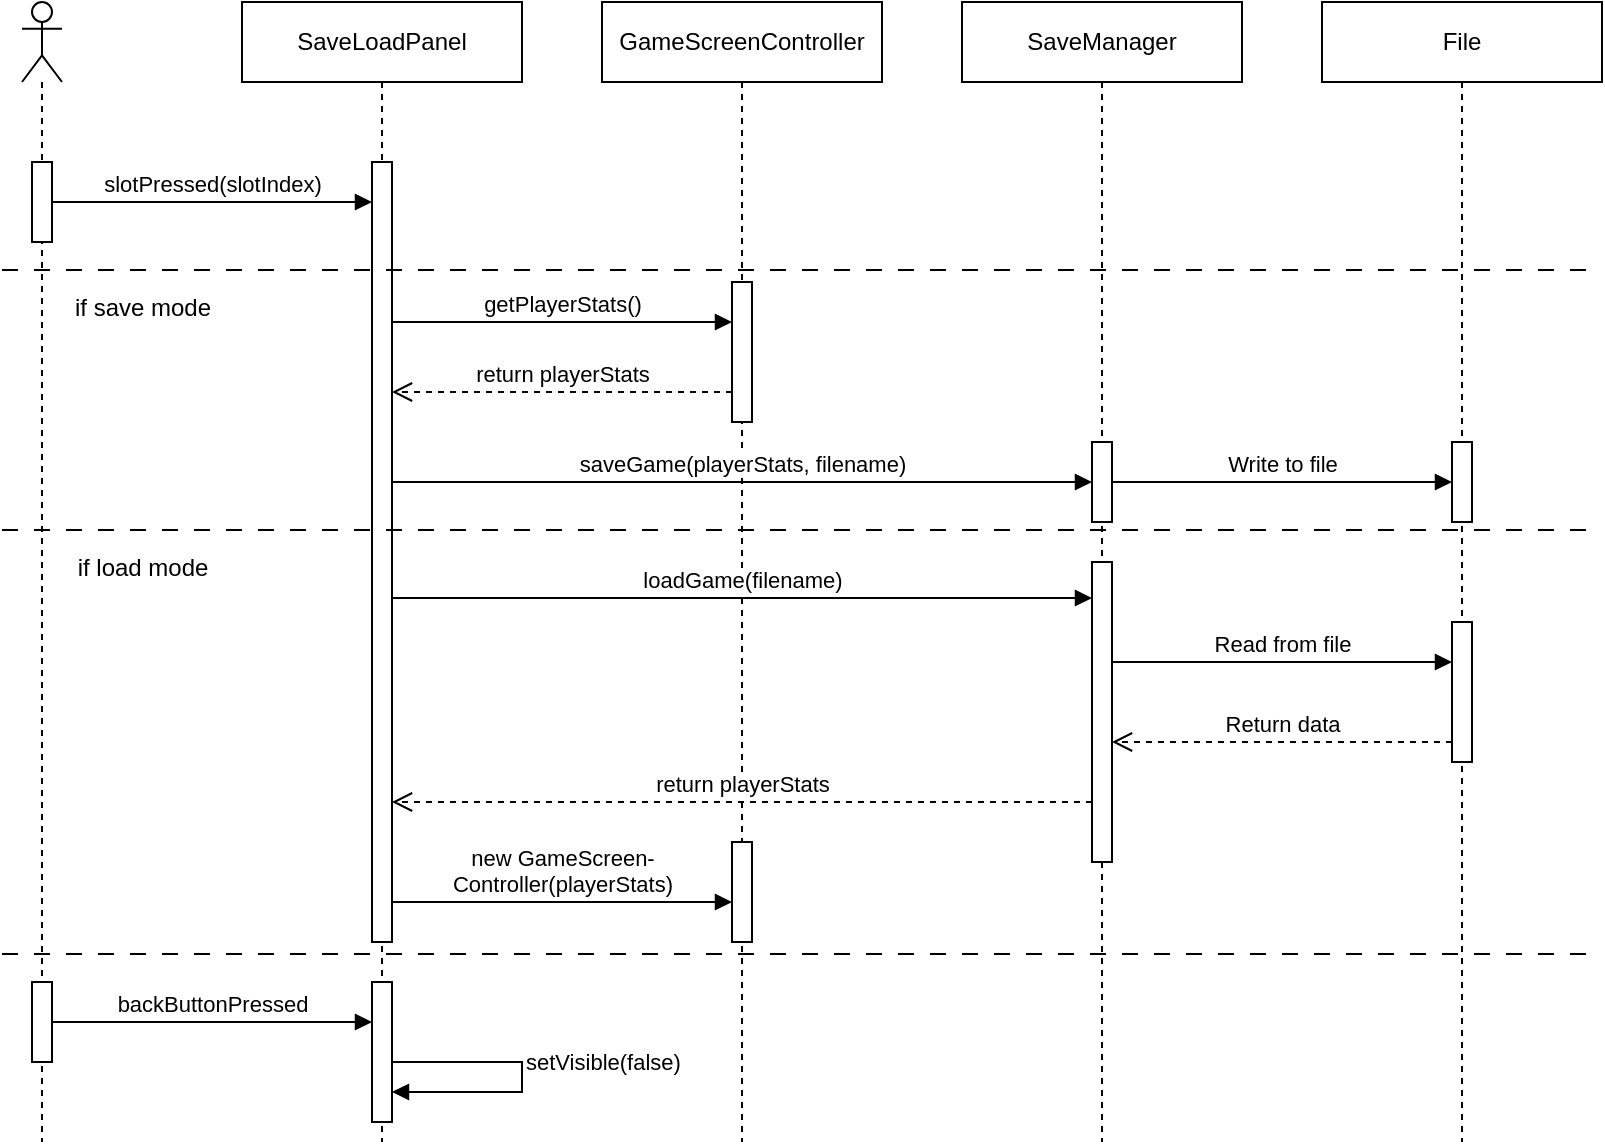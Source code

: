 <mxfile version="27.1.5">
  <diagram name="Page-1" id="orAvbQSQmHUDCHo70LKo">
    <mxGraphModel dx="830" dy="443" grid="1" gridSize="10" guides="1" tooltips="1" connect="1" arrows="1" fold="1" page="1" pageScale="1" pageWidth="850" pageHeight="1100" math="0" shadow="0">
      <root>
        <mxCell id="0" />
        <mxCell id="1" parent="0" />
        <mxCell id="3qFaxTtZR_sUx9hn0ahr-9" value="" style="shape=umlLifeline;perimeter=lifelinePerimeter;whiteSpace=wrap;html=1;container=1;dropTarget=0;collapsible=0;recursiveResize=0;outlineConnect=0;portConstraint=eastwest;newEdgeStyle={&quot;curved&quot;:0,&quot;rounded&quot;:0};participant=umlActor;" vertex="1" parent="1">
          <mxGeometry x="130" y="120" width="20" height="570" as="geometry" />
        </mxCell>
        <mxCell id="3qFaxTtZR_sUx9hn0ahr-14" value="" style="html=1;points=[[0,0,0,0,5],[0,1,0,0,-5],[1,0,0,0,5],[1,1,0,0,-5]];perimeter=orthogonalPerimeter;outlineConnect=0;targetShapes=umlLifeline;portConstraint=eastwest;newEdgeStyle={&quot;curved&quot;:0,&quot;rounded&quot;:0};" vertex="1" parent="3qFaxTtZR_sUx9hn0ahr-9">
          <mxGeometry x="5" y="80" width="10" height="40" as="geometry" />
        </mxCell>
        <mxCell id="3qFaxTtZR_sUx9hn0ahr-65" value="" style="html=1;points=[[0,0,0,0,5],[0,1,0,0,-5],[1,0,0,0,5],[1,1,0,0,-5]];perimeter=orthogonalPerimeter;outlineConnect=0;targetShapes=umlLifeline;portConstraint=eastwest;newEdgeStyle={&quot;curved&quot;:0,&quot;rounded&quot;:0};" vertex="1" parent="3qFaxTtZR_sUx9hn0ahr-9">
          <mxGeometry x="5" y="490" width="10" height="40" as="geometry" />
        </mxCell>
        <mxCell id="3qFaxTtZR_sUx9hn0ahr-11" value="SaveLoadPanel" style="shape=umlLifeline;perimeter=lifelinePerimeter;whiteSpace=wrap;html=1;container=1;dropTarget=0;collapsible=0;recursiveResize=0;outlineConnect=0;portConstraint=eastwest;newEdgeStyle={&quot;curved&quot;:0,&quot;rounded&quot;:0};" vertex="1" parent="1">
          <mxGeometry x="240" y="120" width="140" height="570" as="geometry" />
        </mxCell>
        <mxCell id="3qFaxTtZR_sUx9hn0ahr-41" value="" style="html=1;points=[[0,0,0,0,5],[0,1,0,0,-5],[1,0,0,0,5],[1,1,0,0,-5]];perimeter=orthogonalPerimeter;outlineConnect=0;targetShapes=umlLifeline;portConstraint=eastwest;newEdgeStyle={&quot;curved&quot;:0,&quot;rounded&quot;:0};" vertex="1" parent="3qFaxTtZR_sUx9hn0ahr-11">
          <mxGeometry x="65" y="80" width="10" height="390" as="geometry" />
        </mxCell>
        <mxCell id="3qFaxTtZR_sUx9hn0ahr-66" value="" style="html=1;points=[[0,0,0,0,5],[0,1,0,0,-5],[1,0,0,0,5],[1,1,0,0,-5]];perimeter=orthogonalPerimeter;outlineConnect=0;targetShapes=umlLifeline;portConstraint=eastwest;newEdgeStyle={&quot;curved&quot;:0,&quot;rounded&quot;:0};" vertex="1" parent="3qFaxTtZR_sUx9hn0ahr-11">
          <mxGeometry x="65" y="490" width="10" height="70" as="geometry" />
        </mxCell>
        <mxCell id="3qFaxTtZR_sUx9hn0ahr-12" value="SaveManager" style="shape=umlLifeline;perimeter=lifelinePerimeter;whiteSpace=wrap;html=1;container=1;dropTarget=0;collapsible=0;recursiveResize=0;outlineConnect=0;portConstraint=eastwest;newEdgeStyle={&quot;curved&quot;:0,&quot;rounded&quot;:0};" vertex="1" parent="1">
          <mxGeometry x="600" y="120" width="140" height="570" as="geometry" />
        </mxCell>
        <mxCell id="3qFaxTtZR_sUx9hn0ahr-49" value="" style="html=1;points=[[0,0,0,0,5],[0,1,0,0,-5],[1,0,0,0,5],[1,1,0,0,-5]];perimeter=orthogonalPerimeter;outlineConnect=0;targetShapes=umlLifeline;portConstraint=eastwest;newEdgeStyle={&quot;curved&quot;:0,&quot;rounded&quot;:0};" vertex="1" parent="3qFaxTtZR_sUx9hn0ahr-12">
          <mxGeometry x="65" y="220" width="10" height="40" as="geometry" />
        </mxCell>
        <mxCell id="3qFaxTtZR_sUx9hn0ahr-55" value="" style="html=1;points=[[0,0,0,0,5],[0,1,0,0,-5],[1,0,0,0,5],[1,1,0,0,-5]];perimeter=orthogonalPerimeter;outlineConnect=0;targetShapes=umlLifeline;portConstraint=eastwest;newEdgeStyle={&quot;curved&quot;:0,&quot;rounded&quot;:0};" vertex="1" parent="3qFaxTtZR_sUx9hn0ahr-12">
          <mxGeometry x="65" y="280" width="10" height="150" as="geometry" />
        </mxCell>
        <mxCell id="3qFaxTtZR_sUx9hn0ahr-13" value="GameScreenController" style="shape=umlLifeline;perimeter=lifelinePerimeter;whiteSpace=wrap;html=1;container=1;dropTarget=0;collapsible=0;recursiveResize=0;outlineConnect=0;portConstraint=eastwest;newEdgeStyle={&quot;curved&quot;:0,&quot;rounded&quot;:0};" vertex="1" parent="1">
          <mxGeometry x="420" y="120" width="140" height="570" as="geometry" />
        </mxCell>
        <mxCell id="3qFaxTtZR_sUx9hn0ahr-45" value="" style="html=1;points=[[0,0,0,0,5],[0,1,0,0,-5],[1,0,0,0,5],[1,1,0,0,-5]];perimeter=orthogonalPerimeter;outlineConnect=0;targetShapes=umlLifeline;portConstraint=eastwest;newEdgeStyle={&quot;curved&quot;:0,&quot;rounded&quot;:0};" vertex="1" parent="3qFaxTtZR_sUx9hn0ahr-13">
          <mxGeometry x="65" y="140" width="10" height="70" as="geometry" />
        </mxCell>
        <mxCell id="3qFaxTtZR_sUx9hn0ahr-58" value="" style="html=1;points=[[0,0,0,0,5],[0,1,0,0,-5],[1,0,0,0,5],[1,1,0,0,-5]];perimeter=orthogonalPerimeter;outlineConnect=0;targetShapes=umlLifeline;portConstraint=eastwest;newEdgeStyle={&quot;curved&quot;:0,&quot;rounded&quot;:0};" vertex="1" parent="3qFaxTtZR_sUx9hn0ahr-13">
          <mxGeometry x="65" y="420" width="10" height="50" as="geometry" />
        </mxCell>
        <mxCell id="3qFaxTtZR_sUx9hn0ahr-15" value="File" style="shape=umlLifeline;perimeter=lifelinePerimeter;whiteSpace=wrap;html=1;container=1;dropTarget=0;collapsible=0;recursiveResize=0;outlineConnect=0;portConstraint=eastwest;newEdgeStyle={&quot;curved&quot;:0,&quot;rounded&quot;:0};" vertex="1" parent="1">
          <mxGeometry x="780" y="120" width="140" height="570" as="geometry" />
        </mxCell>
        <mxCell id="3qFaxTtZR_sUx9hn0ahr-51" value="" style="html=1;points=[[0,0,0,0,5],[0,1,0,0,-5],[1,0,0,0,5],[1,1,0,0,-5]];perimeter=orthogonalPerimeter;outlineConnect=0;targetShapes=umlLifeline;portConstraint=eastwest;newEdgeStyle={&quot;curved&quot;:0,&quot;rounded&quot;:0};" vertex="1" parent="3qFaxTtZR_sUx9hn0ahr-15">
          <mxGeometry x="65" y="220" width="10" height="40" as="geometry" />
        </mxCell>
        <mxCell id="3qFaxTtZR_sUx9hn0ahr-62" value="" style="html=1;points=[[0,0,0,0,5],[0,1,0,0,-5],[1,0,0,0,5],[1,1,0,0,-5]];perimeter=orthogonalPerimeter;outlineConnect=0;targetShapes=umlLifeline;portConstraint=eastwest;newEdgeStyle={&quot;curved&quot;:0,&quot;rounded&quot;:0};" vertex="1" parent="3qFaxTtZR_sUx9hn0ahr-15">
          <mxGeometry x="65" y="310" width="10" height="70" as="geometry" />
        </mxCell>
        <mxCell id="3qFaxTtZR_sUx9hn0ahr-42" value="slotPressed(slotIndex)" style="html=1;verticalAlign=bottom;endArrow=block;curved=0;rounded=0;" edge="1" parent="1" source="3qFaxTtZR_sUx9hn0ahr-14" target="3qFaxTtZR_sUx9hn0ahr-41">
          <mxGeometry width="80" relative="1" as="geometry">
            <mxPoint x="170" y="220" as="sourcePoint" />
            <mxPoint x="250" y="220" as="targetPoint" />
          </mxGeometry>
        </mxCell>
        <mxCell id="3qFaxTtZR_sUx9hn0ahr-43" value="if save mode" style="text;html=1;align=center;verticalAlign=middle;resizable=0;points=[];autosize=1;strokeColor=none;fillColor=none;" vertex="1" parent="1">
          <mxGeometry x="145" y="258" width="90" height="30" as="geometry" />
        </mxCell>
        <mxCell id="3qFaxTtZR_sUx9hn0ahr-44" value="" style="line;strokeWidth=1;fillColor=none;align=left;verticalAlign=middle;spacingTop=-1;spacingLeft=3;spacingRight=3;rotatable=0;labelPosition=right;points=[];portConstraint=eastwest;strokeColor=inherit;dashed=1;dashPattern=8 8;" vertex="1" parent="1">
          <mxGeometry x="120" y="250" width="800" height="8" as="geometry" />
        </mxCell>
        <mxCell id="3qFaxTtZR_sUx9hn0ahr-46" value="getPlayerStats()" style="html=1;verticalAlign=bottom;endArrow=block;curved=0;rounded=0;" edge="1" parent="1">
          <mxGeometry width="80" relative="1" as="geometry">
            <mxPoint x="315" y="280" as="sourcePoint" />
            <mxPoint x="485" y="280" as="targetPoint" />
            <Array as="points">
              <mxPoint x="440" y="280" />
            </Array>
          </mxGeometry>
        </mxCell>
        <mxCell id="3qFaxTtZR_sUx9hn0ahr-47" value="return playerStats" style="html=1;verticalAlign=bottom;endArrow=open;dashed=1;endSize=8;curved=0;rounded=0;" edge="1" parent="1">
          <mxGeometry relative="1" as="geometry">
            <mxPoint x="485" y="315" as="sourcePoint" />
            <mxPoint x="315" y="315" as="targetPoint" />
          </mxGeometry>
        </mxCell>
        <mxCell id="3qFaxTtZR_sUx9hn0ahr-50" value="saveGame(playerStats, filename)" style="html=1;verticalAlign=bottom;endArrow=block;curved=0;rounded=0;" edge="1" parent="1">
          <mxGeometry width="80" relative="1" as="geometry">
            <mxPoint x="315" y="360" as="sourcePoint" />
            <mxPoint x="665" y="360" as="targetPoint" />
          </mxGeometry>
        </mxCell>
        <mxCell id="3qFaxTtZR_sUx9hn0ahr-52" value="Write to file" style="html=1;verticalAlign=bottom;endArrow=block;curved=0;rounded=0;" edge="1" parent="1" target="3qFaxTtZR_sUx9hn0ahr-51">
          <mxGeometry width="80" relative="1" as="geometry">
            <mxPoint x="675" y="360" as="sourcePoint" />
            <mxPoint x="790" y="360" as="targetPoint" />
          </mxGeometry>
        </mxCell>
        <mxCell id="3qFaxTtZR_sUx9hn0ahr-53" value="" style="line;strokeWidth=1;fillColor=none;align=left;verticalAlign=middle;spacingTop=-1;spacingLeft=3;spacingRight=3;rotatable=0;labelPosition=right;points=[];portConstraint=eastwest;strokeColor=inherit;dashed=1;dashPattern=8 8;" vertex="1" parent="1">
          <mxGeometry x="120" y="380" width="800" height="8" as="geometry" />
        </mxCell>
        <mxCell id="3qFaxTtZR_sUx9hn0ahr-54" value="if load mode" style="text;html=1;align=center;verticalAlign=middle;resizable=0;points=[];autosize=1;strokeColor=none;fillColor=none;" vertex="1" parent="1">
          <mxGeometry x="145" y="388" width="90" height="30" as="geometry" />
        </mxCell>
        <mxCell id="3qFaxTtZR_sUx9hn0ahr-56" value="loadGame(filename)" style="html=1;verticalAlign=bottom;endArrow=block;curved=0;rounded=0;" edge="1" parent="1">
          <mxGeometry width="80" relative="1" as="geometry">
            <mxPoint x="315" y="418" as="sourcePoint" />
            <mxPoint x="665" y="418" as="targetPoint" />
          </mxGeometry>
        </mxCell>
        <mxCell id="3qFaxTtZR_sUx9hn0ahr-57" value="return playerStats" style="html=1;verticalAlign=bottom;endArrow=open;dashed=1;endSize=8;curved=0;rounded=0;" edge="1" parent="1">
          <mxGeometry relative="1" as="geometry">
            <mxPoint x="665" y="520" as="sourcePoint" />
            <mxPoint x="315" y="520" as="targetPoint" />
          </mxGeometry>
        </mxCell>
        <mxCell id="3qFaxTtZR_sUx9hn0ahr-59" value="new GameScreen-&lt;div&gt;Controller(playerStats)&lt;/div&gt;" style="html=1;verticalAlign=bottom;endArrow=block;curved=0;rounded=0;" edge="1" parent="1">
          <mxGeometry width="80" relative="1" as="geometry">
            <mxPoint x="315" y="570" as="sourcePoint" />
            <mxPoint x="485" y="570" as="targetPoint" />
            <Array as="points">
              <mxPoint x="440" y="570" />
            </Array>
          </mxGeometry>
        </mxCell>
        <mxCell id="3qFaxTtZR_sUx9hn0ahr-61" value="" style="line;strokeWidth=1;fillColor=none;align=left;verticalAlign=middle;spacingTop=-1;spacingLeft=3;spacingRight=3;rotatable=0;labelPosition=right;points=[];portConstraint=eastwest;strokeColor=inherit;dashed=1;dashPattern=8 8;" vertex="1" parent="1">
          <mxGeometry x="120" y="592" width="800" height="8" as="geometry" />
        </mxCell>
        <mxCell id="3qFaxTtZR_sUx9hn0ahr-63" value="Read from file" style="html=1;verticalAlign=bottom;endArrow=block;curved=0;rounded=0;" edge="1" parent="1" target="3qFaxTtZR_sUx9hn0ahr-62">
          <mxGeometry width="80" relative="1" as="geometry">
            <mxPoint x="675" y="450" as="sourcePoint" />
            <mxPoint x="790" y="450" as="targetPoint" />
          </mxGeometry>
        </mxCell>
        <mxCell id="3qFaxTtZR_sUx9hn0ahr-64" value="Return data" style="html=1;verticalAlign=bottom;endArrow=open;dashed=1;endSize=8;curved=0;rounded=0;" edge="1" parent="1" source="3qFaxTtZR_sUx9hn0ahr-62">
          <mxGeometry relative="1" as="geometry">
            <mxPoint x="790" y="490" as="sourcePoint" />
            <mxPoint x="675" y="490" as="targetPoint" />
          </mxGeometry>
        </mxCell>
        <mxCell id="3qFaxTtZR_sUx9hn0ahr-67" value="backButtonPressed" style="html=1;verticalAlign=bottom;endArrow=block;curved=0;rounded=0;" edge="1" parent="1">
          <mxGeometry width="80" relative="1" as="geometry">
            <mxPoint x="145" y="630" as="sourcePoint" />
            <mxPoint x="305" y="630" as="targetPoint" />
          </mxGeometry>
        </mxCell>
        <mxCell id="3qFaxTtZR_sUx9hn0ahr-69" value="setVisible(false)" style="html=1;align=left;spacingLeft=2;endArrow=block;rounded=0;edgeStyle=orthogonalEdgeStyle;curved=0;rounded=0;" edge="1" target="3qFaxTtZR_sUx9hn0ahr-66" parent="1">
          <mxGeometry relative="1" as="geometry">
            <mxPoint x="315" y="630" as="sourcePoint" />
            <Array as="points">
              <mxPoint x="315" y="650" />
              <mxPoint x="380" y="650" />
              <mxPoint x="380" y="665" />
            </Array>
            <mxPoint x="330" y="665" as="targetPoint" />
          </mxGeometry>
        </mxCell>
      </root>
    </mxGraphModel>
  </diagram>
</mxfile>
